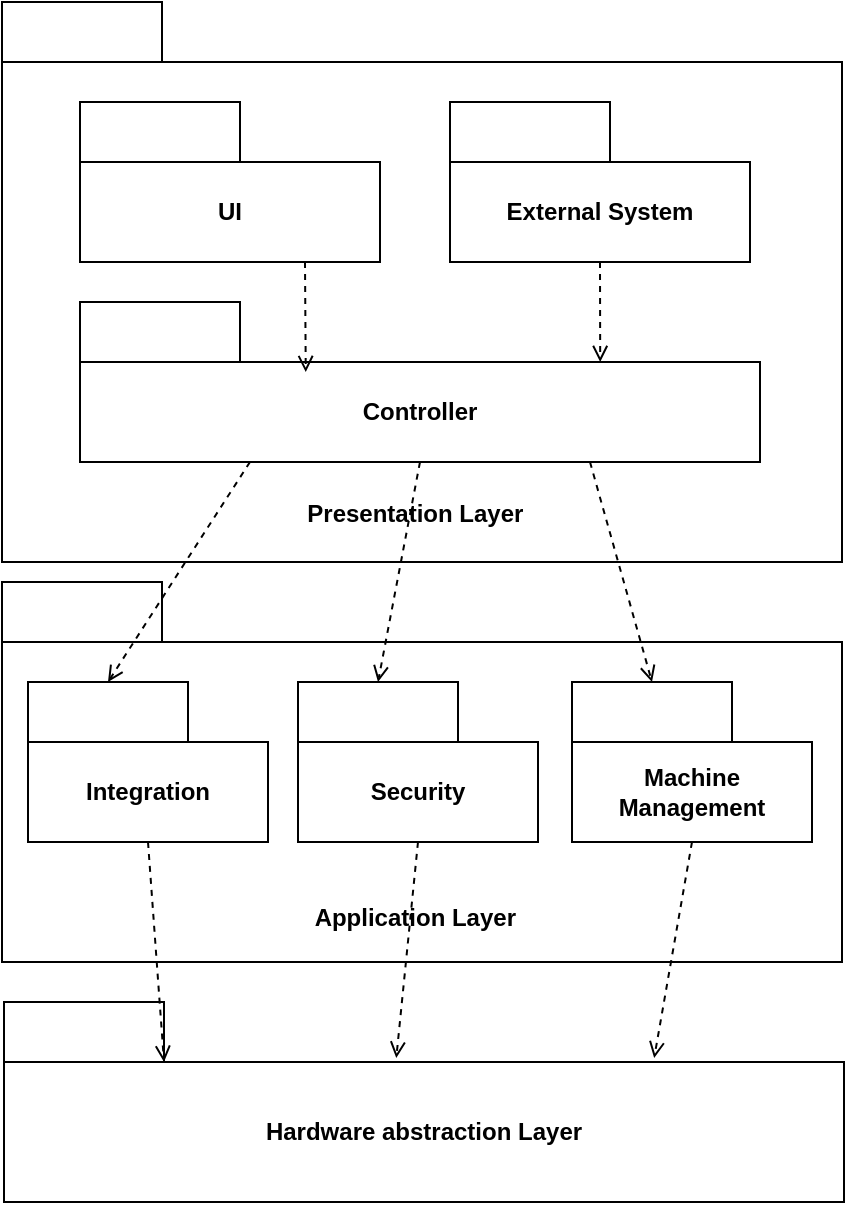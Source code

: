 <mxfile version="28.2.8">
  <diagram name="Page-1" id="x3DfBgS3vk6TKbX8pXcI">
    <mxGraphModel dx="1333" dy="766" grid="1" gridSize="10" guides="1" tooltips="1" connect="1" arrows="1" fold="1" page="1" pageScale="1" pageWidth="850" pageHeight="1100" math="0" shadow="0">
      <root>
        <mxCell id="0" />
        <mxCell id="1" parent="0" />
        <mxCell id="gqd2glkSJURVdrciybN9-4" style="rounded=0;orthogonalLoop=1;jettySize=auto;html=1;entryX=0;entryY=0;entryDx=80;entryDy=30;entryPerimeter=0;endArrow=open;endFill=0;dashed=1;exitX=0.5;exitY=1;exitDx=0;exitDy=0;exitPerimeter=0;" edge="1" parent="1" source="gqd2glkSJURVdrciybN9-11" target="gqd2glkSJURVdrciybN9-9">
          <mxGeometry relative="1" as="geometry">
            <mxPoint x="330" y="510" as="sourcePoint" />
            <mxPoint x="400" y="670" as="targetPoint" />
          </mxGeometry>
        </mxCell>
        <mxCell id="gqd2glkSJURVdrciybN9-6" value="&lt;div&gt;&lt;br&gt;&lt;/div&gt;&lt;div&gt;&lt;br&gt;&lt;/div&gt;&lt;div&gt;&lt;br&gt;&lt;/div&gt;&lt;div&gt;&lt;br&gt;&lt;/div&gt;&lt;div&gt;&lt;br&gt;&lt;/div&gt;&lt;div&gt;&lt;br&gt;&lt;/div&gt;&lt;div&gt;&lt;br&gt;&lt;/div&gt;&lt;div&gt;&lt;br&gt;&lt;/div&gt;&lt;div&gt;&lt;br&gt;&lt;/div&gt;&lt;div&gt;&lt;br&gt;&lt;/div&gt;&lt;div&gt;&lt;br&gt;&lt;/div&gt;&lt;div&gt;&lt;br&gt;&lt;/div&gt;&lt;div&gt;&lt;br&gt;&lt;/div&gt;&lt;div&gt;&lt;br&gt;&lt;/div&gt;&lt;div&gt;Presentation Layer&amp;nbsp;&amp;nbsp;&lt;/div&gt;" style="shape=folder;fontStyle=1;tabWidth=80;tabHeight=30;tabPosition=left;html=1;boundedLbl=1;whiteSpace=wrap;" vertex="1" parent="1">
          <mxGeometry x="100" y="520" width="420" height="280" as="geometry" />
        </mxCell>
        <mxCell id="gqd2glkSJURVdrciybN9-8" value="External System" style="shape=folder;fontStyle=1;tabWidth=80;tabHeight=30;tabPosition=left;html=1;boundedLbl=1;whiteSpace=wrap;" vertex="1" parent="1">
          <mxGeometry x="324" y="570" width="150" height="80" as="geometry" />
        </mxCell>
        <mxCell id="gqd2glkSJURVdrciybN9-9" value="Controller" style="shape=folder;fontStyle=1;tabWidth=80;tabHeight=30;tabPosition=left;html=1;boundedLbl=1;whiteSpace=wrap;" vertex="1" parent="1">
          <mxGeometry x="139" y="670" width="340" height="80" as="geometry" />
        </mxCell>
        <mxCell id="gqd2glkSJURVdrciybN9-11" value="UI" style="shape=folder;fontStyle=1;tabWidth=80;tabHeight=30;tabPosition=left;html=1;boundedLbl=1;whiteSpace=wrap;" vertex="1" parent="1">
          <mxGeometry x="139" y="570" width="150" height="80" as="geometry" />
        </mxCell>
        <mxCell id="gqd2glkSJURVdrciybN9-12" style="rounded=0;orthogonalLoop=1;jettySize=auto;html=1;entryX=0.332;entryY=0.438;entryDx=0;entryDy=0;entryPerimeter=0;endArrow=open;endFill=0;dashed=1;exitX=0.75;exitY=1;exitDx=0;exitDy=0;exitPerimeter=0;" edge="1" parent="1" source="gqd2glkSJURVdrciybN9-11" target="gqd2glkSJURVdrciybN9-9">
          <mxGeometry relative="1" as="geometry">
            <mxPoint x="250" y="680" as="sourcePoint" />
            <mxPoint x="255" y="730" as="targetPoint" />
          </mxGeometry>
        </mxCell>
        <mxCell id="gqd2glkSJURVdrciybN9-15" style="rounded=0;orthogonalLoop=1;jettySize=auto;html=1;entryX=0.765;entryY=0.375;entryDx=0;entryDy=0;entryPerimeter=0;endArrow=open;endFill=0;dashed=1;exitX=0.5;exitY=1;exitDx=0;exitDy=0;exitPerimeter=0;" edge="1" parent="1" source="gqd2glkSJURVdrciybN9-8" target="gqd2glkSJURVdrciybN9-9">
          <mxGeometry relative="1" as="geometry">
            <mxPoint x="330" y="700" as="sourcePoint" />
            <mxPoint x="330" y="755" as="targetPoint" />
          </mxGeometry>
        </mxCell>
        <mxCell id="gqd2glkSJURVdrciybN9-16" value="&lt;div&gt;&lt;br&gt;&lt;/div&gt;&lt;div&gt;&lt;br&gt;&lt;/div&gt;&lt;div&gt;&lt;br&gt;&lt;/div&gt;&lt;div&gt;&lt;br&gt;&lt;/div&gt;&lt;div&gt;&lt;br&gt;&lt;/div&gt;&lt;div&gt;&lt;br&gt;&lt;/div&gt;&lt;div&gt;&lt;br&gt;&lt;/div&gt;&lt;div&gt;&lt;br&gt;&lt;/div&gt;&lt;div&gt;Application Layer&amp;nbsp;&amp;nbsp;&lt;/div&gt;" style="shape=folder;fontStyle=1;tabWidth=80;tabHeight=30;tabPosition=left;html=1;boundedLbl=1;whiteSpace=wrap;" vertex="1" parent="1">
          <mxGeometry x="100" y="810" width="420" height="190" as="geometry" />
        </mxCell>
        <mxCell id="gqd2glkSJURVdrciybN9-17" value="Integration" style="shape=folder;fontStyle=1;tabWidth=80;tabHeight=30;tabPosition=left;html=1;boundedLbl=1;whiteSpace=wrap;" vertex="1" parent="1">
          <mxGeometry x="113" y="860" width="120" height="80" as="geometry" />
        </mxCell>
        <mxCell id="gqd2glkSJURVdrciybN9-18" value="Security" style="shape=folder;fontStyle=1;tabWidth=80;tabHeight=30;tabPosition=left;html=1;boundedLbl=1;whiteSpace=wrap;" vertex="1" parent="1">
          <mxGeometry x="248" y="860" width="120" height="80" as="geometry" />
        </mxCell>
        <mxCell id="gqd2glkSJURVdrciybN9-19" value="Machine Management" style="shape=folder;fontStyle=1;tabWidth=80;tabHeight=30;tabPosition=left;html=1;boundedLbl=1;whiteSpace=wrap;" vertex="1" parent="1">
          <mxGeometry x="385" y="860" width="120" height="80" as="geometry" />
        </mxCell>
        <mxCell id="gqd2glkSJURVdrciybN9-20" style="rounded=0;orthogonalLoop=1;jettySize=auto;html=1;entryX=0;entryY=0;entryDx=40;entryDy=0;entryPerimeter=0;endArrow=open;endFill=0;dashed=1;exitX=0.25;exitY=1;exitDx=0;exitDy=0;exitPerimeter=0;" edge="1" parent="1" source="gqd2glkSJURVdrciybN9-9" target="gqd2glkSJURVdrciybN9-17">
          <mxGeometry relative="1" as="geometry">
            <mxPoint x="250" y="670" as="sourcePoint" />
            <mxPoint x="250" y="725" as="targetPoint" />
          </mxGeometry>
        </mxCell>
        <mxCell id="gqd2glkSJURVdrciybN9-21" style="rounded=0;orthogonalLoop=1;jettySize=auto;html=1;entryX=0;entryY=0;entryDx=40;entryDy=0;entryPerimeter=0;endArrow=open;endFill=0;dashed=1;exitX=0.5;exitY=1;exitDx=0;exitDy=0;exitPerimeter=0;" edge="1" parent="1" source="gqd2glkSJURVdrciybN9-9" target="gqd2glkSJURVdrciybN9-18">
          <mxGeometry relative="1" as="geometry">
            <mxPoint x="281" y="800" as="sourcePoint" />
            <mxPoint x="270" y="940" as="targetPoint" />
          </mxGeometry>
        </mxCell>
        <mxCell id="gqd2glkSJURVdrciybN9-22" style="rounded=0;orthogonalLoop=1;jettySize=auto;html=1;entryX=0;entryY=0;entryDx=40;entryDy=0;entryPerimeter=0;endArrow=open;endFill=0;dashed=1;exitX=0.75;exitY=1;exitDx=0;exitDy=0;exitPerimeter=0;" edge="1" parent="1" source="gqd2glkSJURVdrciybN9-9" target="gqd2glkSJURVdrciybN9-19">
          <mxGeometry relative="1" as="geometry">
            <mxPoint x="360" y="780" as="sourcePoint" />
            <mxPoint x="399" y="920" as="targetPoint" />
          </mxGeometry>
        </mxCell>
        <mxCell id="gqd2glkSJURVdrciybN9-23" value="Hardware abstraction Layer" style="shape=folder;fontStyle=1;tabWidth=80;tabHeight=30;tabPosition=left;html=1;boundedLbl=1;whiteSpace=wrap;" vertex="1" parent="1">
          <mxGeometry x="101" y="1020" width="420" height="100" as="geometry" />
        </mxCell>
        <mxCell id="gqd2glkSJURVdrciybN9-24" style="rounded=0;orthogonalLoop=1;jettySize=auto;html=1;entryX=0;entryY=0;entryDx=80;entryDy=30;entryPerimeter=0;endArrow=open;endFill=0;dashed=1;exitX=0.5;exitY=1;exitDx=0;exitDy=0;exitPerimeter=0;" edge="1" parent="1" source="gqd2glkSJURVdrciybN9-17" target="gqd2glkSJURVdrciybN9-23">
          <mxGeometry relative="1" as="geometry">
            <mxPoint x="251" y="810" as="sourcePoint" />
            <mxPoint x="180" y="920" as="targetPoint" />
          </mxGeometry>
        </mxCell>
        <mxCell id="gqd2glkSJURVdrciybN9-25" style="rounded=0;orthogonalLoop=1;jettySize=auto;html=1;entryX=0.467;entryY=0.28;entryDx=0;entryDy=0;entryPerimeter=0;endArrow=open;endFill=0;dashed=1;exitX=0.5;exitY=1;exitDx=0;exitDy=0;exitPerimeter=0;" edge="1" parent="1" source="gqd2glkSJURVdrciybN9-18" target="gqd2glkSJURVdrciybN9-23">
          <mxGeometry relative="1" as="geometry">
            <mxPoint x="200" y="1040" as="sourcePoint" />
            <mxPoint x="220" y="1150" as="targetPoint" />
          </mxGeometry>
        </mxCell>
        <mxCell id="gqd2glkSJURVdrciybN9-26" style="rounded=0;orthogonalLoop=1;jettySize=auto;html=1;entryX=0.774;entryY=0.28;entryDx=0;entryDy=0;entryPerimeter=0;endArrow=open;endFill=0;dashed=1;exitX=0.5;exitY=1;exitDx=0;exitDy=0;exitPerimeter=0;" edge="1" parent="1" source="gqd2glkSJURVdrciybN9-19" target="gqd2glkSJURVdrciybN9-23">
          <mxGeometry relative="1" as="geometry">
            <mxPoint x="290" y="1090" as="sourcePoint" />
            <mxPoint x="291" y="1198" as="targetPoint" />
          </mxGeometry>
        </mxCell>
      </root>
    </mxGraphModel>
  </diagram>
</mxfile>

